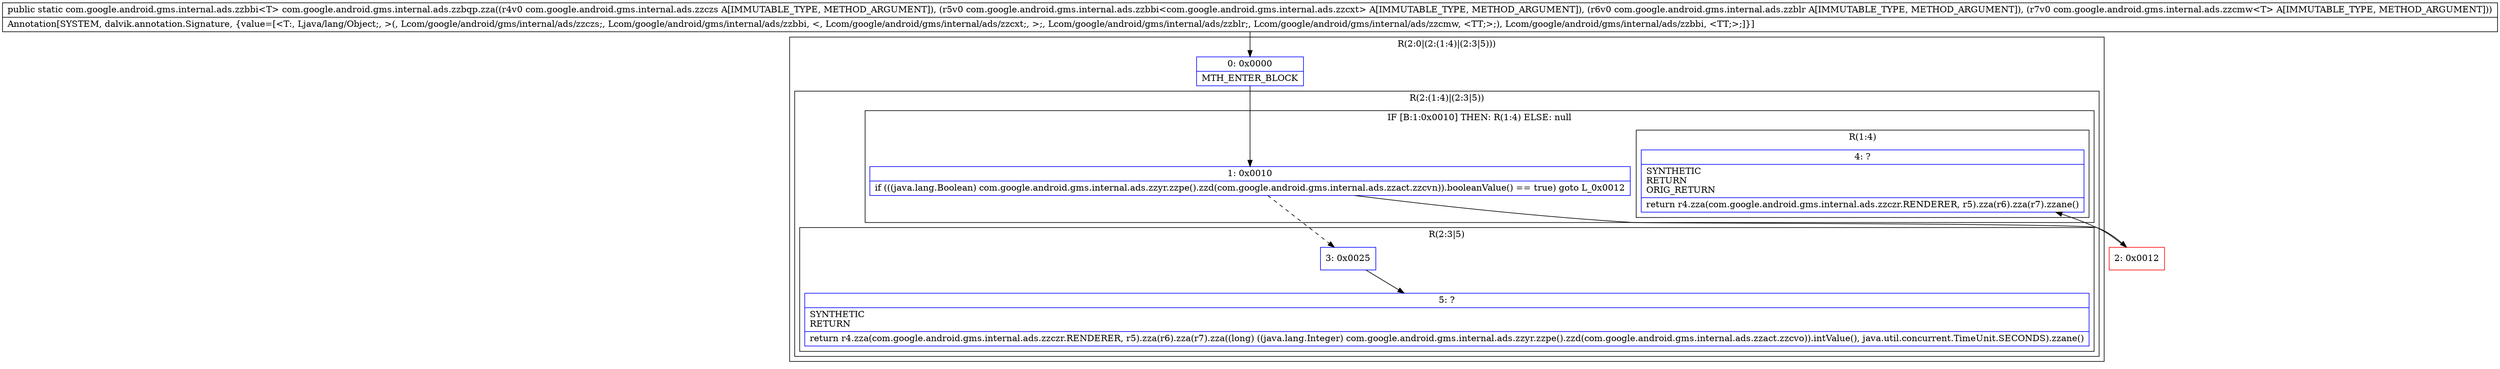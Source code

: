 digraph "CFG forcom.google.android.gms.internal.ads.zzbqp.zza(Lcom\/google\/android\/gms\/internal\/ads\/zzczs;Lcom\/google\/android\/gms\/internal\/ads\/zzbbi;Lcom\/google\/android\/gms\/internal\/ads\/zzblr;Lcom\/google\/android\/gms\/internal\/ads\/zzcmw;)Lcom\/google\/android\/gms\/internal\/ads\/zzbbi;" {
subgraph cluster_Region_603916353 {
label = "R(2:0|(2:(1:4)|(2:3|5)))";
node [shape=record,color=blue];
Node_0 [shape=record,label="{0\:\ 0x0000|MTH_ENTER_BLOCK\l}"];
subgraph cluster_Region_1318974148 {
label = "R(2:(1:4)|(2:3|5))";
node [shape=record,color=blue];
subgraph cluster_IfRegion_2028317602 {
label = "IF [B:1:0x0010] THEN: R(1:4) ELSE: null";
node [shape=record,color=blue];
Node_1 [shape=record,label="{1\:\ 0x0010|if (((java.lang.Boolean) com.google.android.gms.internal.ads.zzyr.zzpe().zzd(com.google.android.gms.internal.ads.zzact.zzcvn)).booleanValue() == true) goto L_0x0012\l}"];
subgraph cluster_Region_1618078892 {
label = "R(1:4)";
node [shape=record,color=blue];
Node_4 [shape=record,label="{4\:\ ?|SYNTHETIC\lRETURN\lORIG_RETURN\l|return r4.zza(com.google.android.gms.internal.ads.zzczr.RENDERER, r5).zza(r6).zza(r7).zzane()\l}"];
}
}
subgraph cluster_Region_991387107 {
label = "R(2:3|5)";
node [shape=record,color=blue];
Node_3 [shape=record,label="{3\:\ 0x0025}"];
Node_5 [shape=record,label="{5\:\ ?|SYNTHETIC\lRETURN\l|return r4.zza(com.google.android.gms.internal.ads.zzczr.RENDERER, r5).zza(r6).zza(r7).zza((long) ((java.lang.Integer) com.google.android.gms.internal.ads.zzyr.zzpe().zzd(com.google.android.gms.internal.ads.zzact.zzcvo)).intValue(), java.util.concurrent.TimeUnit.SECONDS).zzane()\l}"];
}
}
}
Node_2 [shape=record,color=red,label="{2\:\ 0x0012}"];
MethodNode[shape=record,label="{public static com.google.android.gms.internal.ads.zzbbi\<T\> com.google.android.gms.internal.ads.zzbqp.zza((r4v0 com.google.android.gms.internal.ads.zzczs A[IMMUTABLE_TYPE, METHOD_ARGUMENT]), (r5v0 com.google.android.gms.internal.ads.zzbbi\<com.google.android.gms.internal.ads.zzcxt\> A[IMMUTABLE_TYPE, METHOD_ARGUMENT]), (r6v0 com.google.android.gms.internal.ads.zzblr A[IMMUTABLE_TYPE, METHOD_ARGUMENT]), (r7v0 com.google.android.gms.internal.ads.zzcmw\<T\> A[IMMUTABLE_TYPE, METHOD_ARGUMENT]))  | Annotation[SYSTEM, dalvik.annotation.Signature, \{value=[\<T:, Ljava\/lang\/Object;, \>(, Lcom\/google\/android\/gms\/internal\/ads\/zzczs;, Lcom\/google\/android\/gms\/internal\/ads\/zzbbi, \<, Lcom\/google\/android\/gms\/internal\/ads\/zzcxt;, \>;, Lcom\/google\/android\/gms\/internal\/ads\/zzblr;, Lcom\/google\/android\/gms\/internal\/ads\/zzcmw, \<TT;\>;), Lcom\/google\/android\/gms\/internal\/ads\/zzbbi, \<TT;\>;]\}]\l}"];
MethodNode -> Node_0;
Node_0 -> Node_1;
Node_1 -> Node_2;
Node_1 -> Node_3[style=dashed];
Node_3 -> Node_5;
Node_2 -> Node_4;
}

